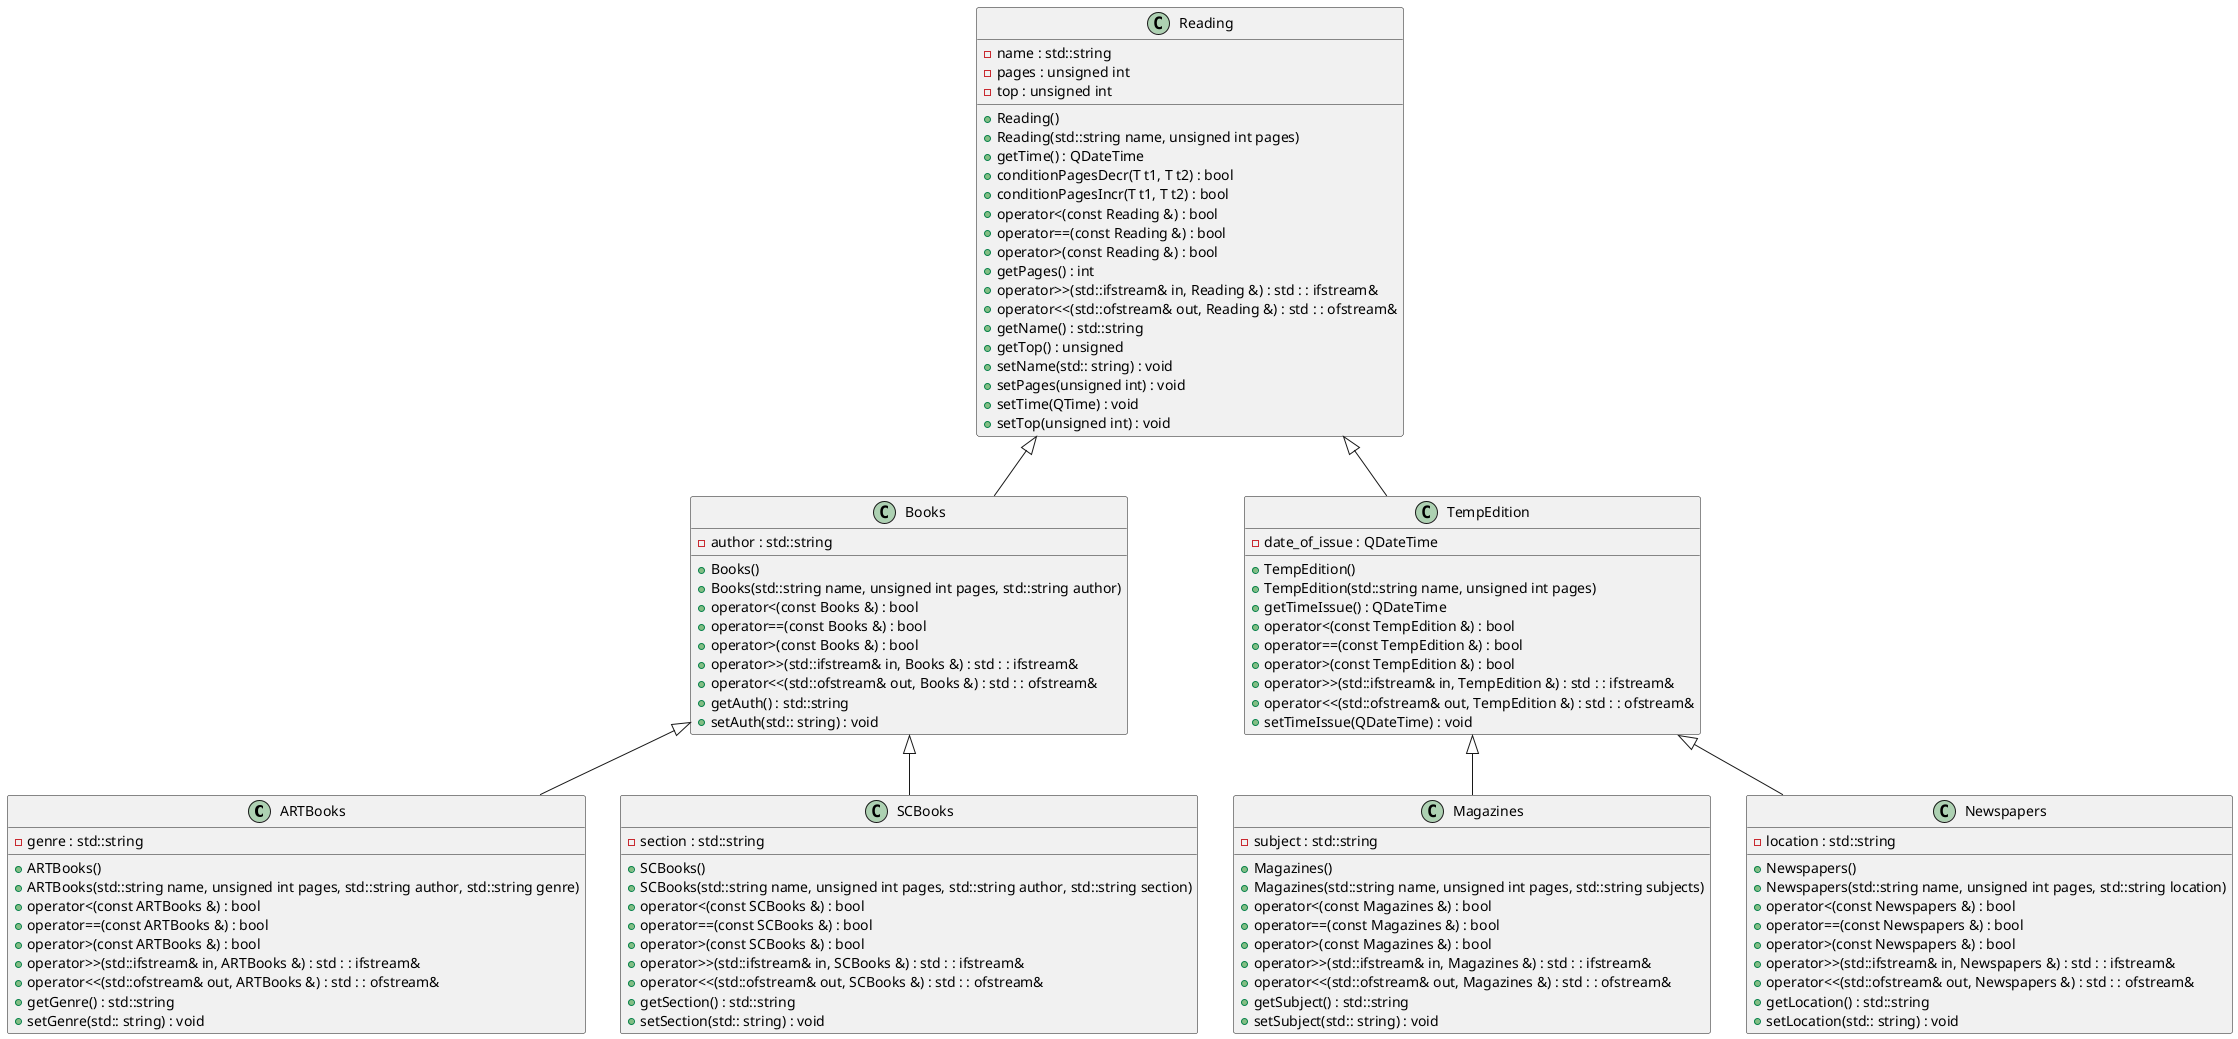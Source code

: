 @startuml





/' Objects '/

class ARTBooks {
	+ARTBooks()
	+ARTBooks(std::string name, unsigned int pages, std::string author, std::string genre)
	+operator<(const ARTBooks &) : bool
	+operator==(const ARTBooks &) : bool
	+operator>(const ARTBooks &) : bool
	+operator>>(std::ifstream& in, ARTBooks &) : std : : ifstream&
	+operator<<(std::ofstream& out, ARTBooks &) : std : : ofstream&
	-genre : std::string
	+getGenre() : std::string
	+setGenre(std:: string) : void
}


class Books {
	+Books()
	+Books(std::string name, unsigned int pages, std::string author)
	+operator<(const Books &) : bool
	+operator==(const Books &) : bool
	+operator>(const Books &) : bool
	+operator>>(std::ifstream& in, Books &) : std : : ifstream&
	+operator<<(std::ofstream& out, Books &) : std : : ofstream&
	-author : std::string
	+getAuth() : std::string
	+setAuth(std:: string) : void
}


class Magazines {
	+Magazines()
	+Magazines(std::string name, unsigned int pages, std::string subjects)
	+operator<(const Magazines &) : bool
	+operator==(const Magazines &) : bool
	+operator>(const Magazines &) : bool
	+operator>>(std::ifstream& in, Magazines &) : std : : ifstream&
	+operator<<(std::ofstream& out, Magazines &) : std : : ofstream&
	+getSubject() : std::string
	-subject : std::string
	+setSubject(std:: string) : void
}


class Newspapers {
	+Newspapers()
	+Newspapers(std::string name, unsigned int pages, std::string location)
	+operator<(const Newspapers &) : bool
	+operator==(const Newspapers &) : bool
	+operator>(const Newspapers &) : bool
	+operator>>(std::ifstream& in, Newspapers &) : std : : ifstream&
	+operator<<(std::ofstream& out, Newspapers &) : std : : ofstream&
	+getLocation() : std::string
	-location : std::string
	+setLocation(std:: string) : void
}


class Reading {
	+Reading()
	+Reading(std::string name, unsigned int pages)
	+getTime() : QDateTime
	+conditionPagesDecr(T t1, T t2) : bool
	+conditionPagesIncr(T t1, T t2) : bool
	+operator<(const Reading &) : bool
	+operator==(const Reading &) : bool
	+operator>(const Reading &) : bool
	+getPages() : int
	+operator>>(std::ifstream& in, Reading &) : std : : ifstream&
	+operator<<(std::ofstream& out, Reading &) : std : : ofstream&
	+getName() : std::string
	-name : std::string
	+getTop() : unsigned
	-pages : unsigned int
	-top : unsigned int
	+setName(std:: string) : void
	+setPages(unsigned int) : void
	+setTime(QTime) : void
	+setTop(unsigned int) : void
}


class SCBooks {
	+SCBooks()
	+SCBooks(std::string name, unsigned int pages, std::string author, std::string section)
	+operator<(const SCBooks &) : bool
	+operator==(const SCBooks &) : bool
	+operator>(const SCBooks &) : bool
	+operator>>(std::ifstream& in, SCBooks &) : std : : ifstream&
	+operator<<(std::ofstream& out, SCBooks &) : std : : ofstream&
	+getSection() : std::string
	-section : std::string
	+setSection(std:: string) : void
}


class TempEdition {
	+TempEdition()
	+TempEdition(std::string name, unsigned int pages)
	-date_of_issue : QDateTime
	+getTimeIssue() : QDateTime
	+operator<(const TempEdition &) : bool
	+operator==(const TempEdition &) : bool
	+operator>(const TempEdition &) : bool
	+operator>>(std::ifstream& in, TempEdition &) : std : : ifstream&
	+operator<<(std::ofstream& out, TempEdition &) : std : : ofstream&
	+setTimeIssue(QDateTime) : void
}





/' Inheritance relationships '/

Books <|-- ARTBooks


Books <|-- SCBooks


Reading <|-- Books


Reading <|-- TempEdition


TempEdition <|-- Magazines


TempEdition <|-- Newspapers





/' Aggregation relationships '/




@enduml
